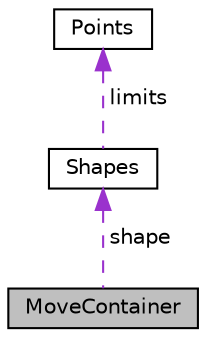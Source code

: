 digraph "MoveContainer"
{
  edge [fontname="Helvetica",fontsize="10",labelfontname="Helvetica",labelfontsize="10"];
  node [fontname="Helvetica",fontsize="10",shape=record];
  Node1 [label="MoveContainer",height=0.2,width=0.4,color="black", fillcolor="grey75", style="filled", fontcolor="black"];
  Node2 -> Node1 [dir="back",color="darkorchid3",fontsize="10",style="dashed",label=" shape" ];
  Node2 [label="Shapes",height=0.2,width=0.4,color="black", fillcolor="white", style="filled",URL="$classShapes.html"];
  Node3 -> Node2 [dir="back",color="darkorchid3",fontsize="10",style="dashed",label=" limits" ];
  Node3 [label="Points",height=0.2,width=0.4,color="black", fillcolor="white", style="filled",URL="$structPoints.html"];
}
